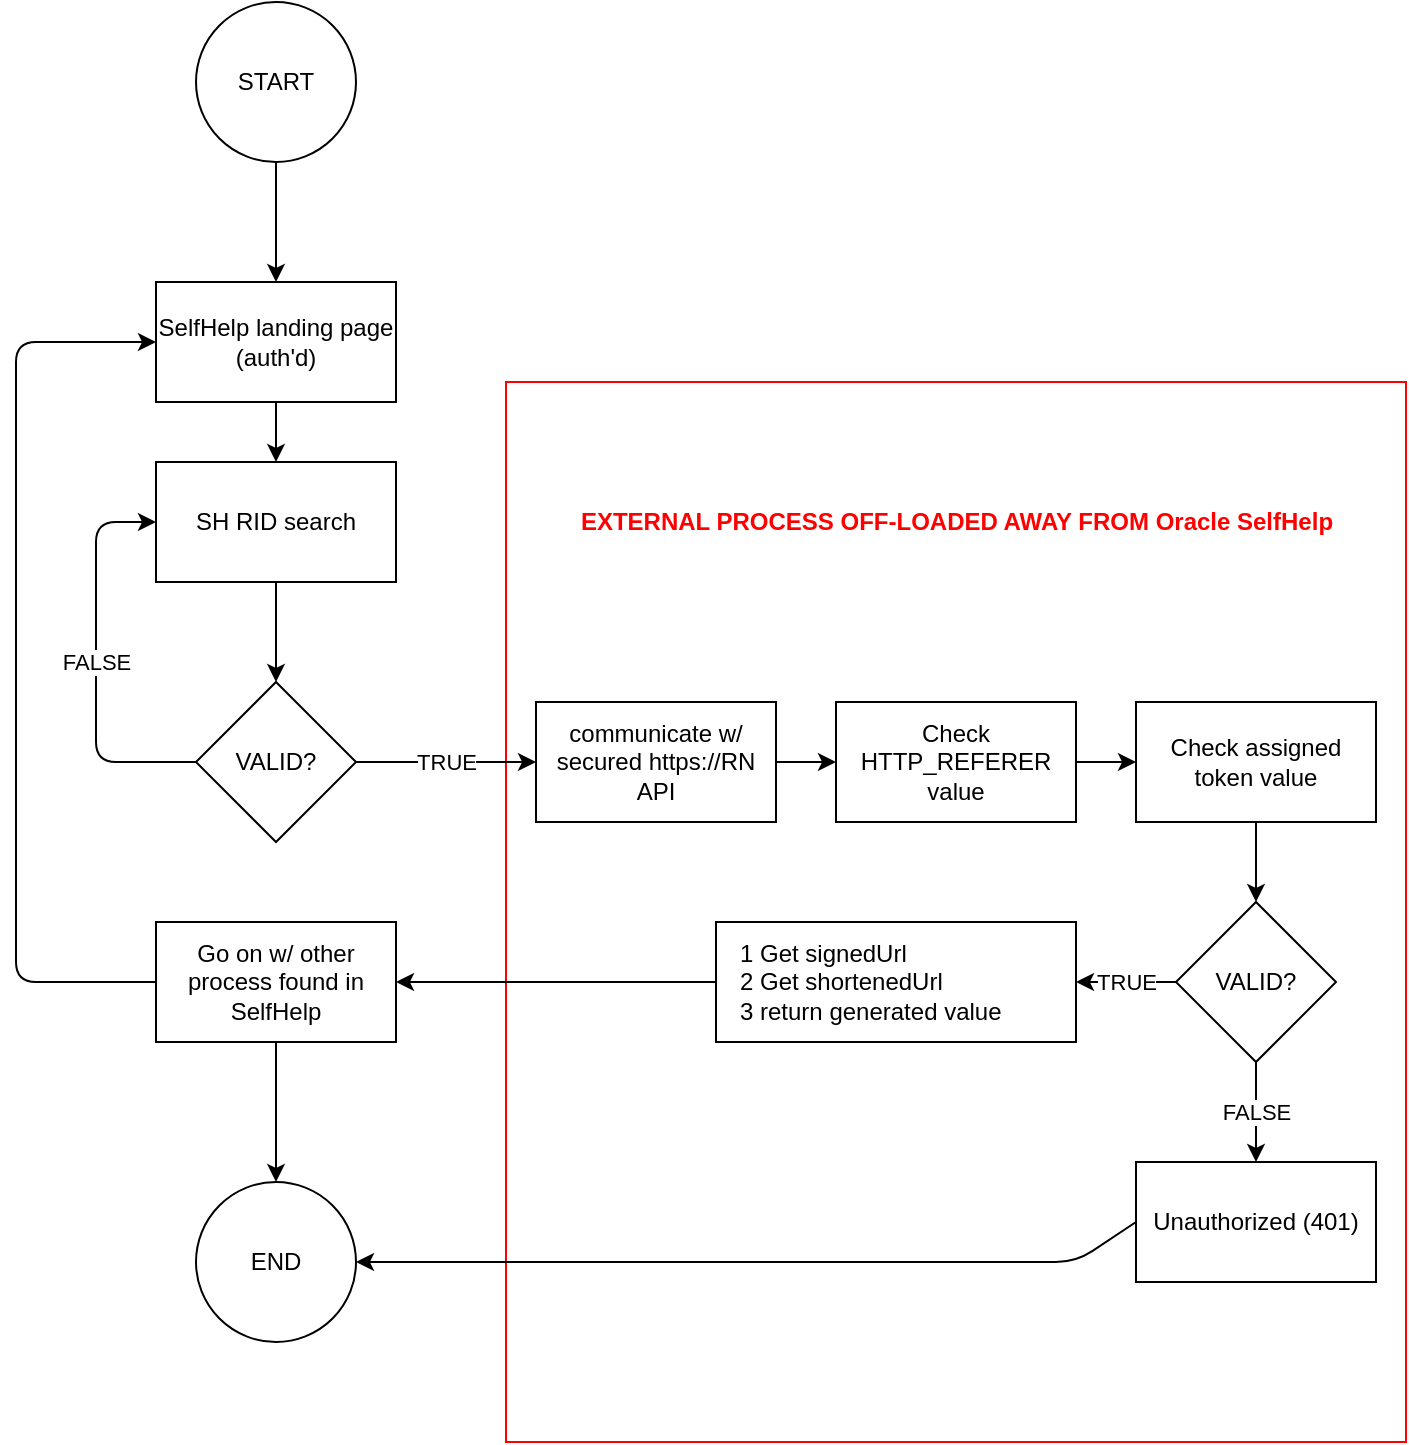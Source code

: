 <mxfile version="14.9.4" type="github">
  <diagram id="zn12SdwWPzWmjvTj38qY" name="Page-1">
    <mxGraphModel dx="1422" dy="794" grid="1" gridSize="10" guides="1" tooltips="1" connect="1" arrows="1" fold="1" page="1" pageScale="1" pageWidth="850" pageHeight="1100" math="0" shadow="0">
      <root>
        <mxCell id="0" />
        <mxCell id="1" parent="0" />
        <mxCell id="j06OaryrMfLS5VZRoNfg-32" value="" style="rounded=0;whiteSpace=wrap;html=1;align=center;verticalAlign=middle;fillColor=none;strokeColor=#FF0000;" vertex="1" parent="1">
          <mxGeometry x="355" y="500" width="450" height="530" as="geometry" />
        </mxCell>
        <mxCell id="j06OaryrMfLS5VZRoNfg-1" value="START" style="ellipse;whiteSpace=wrap;html=1;aspect=fixed;" vertex="1" parent="1">
          <mxGeometry x="200" y="310" width="80" height="80" as="geometry" />
        </mxCell>
        <mxCell id="j06OaryrMfLS5VZRoNfg-2" value="SelfHelp landing page (auth&#39;d)" style="rounded=0;whiteSpace=wrap;html=1;" vertex="1" parent="1">
          <mxGeometry x="180" y="450" width="120" height="60" as="geometry" />
        </mxCell>
        <mxCell id="j06OaryrMfLS5VZRoNfg-3" value="SH RID search" style="rounded=0;whiteSpace=wrap;html=1;" vertex="1" parent="1">
          <mxGeometry x="180" y="540" width="120" height="60" as="geometry" />
        </mxCell>
        <mxCell id="j06OaryrMfLS5VZRoNfg-5" value="VALID?" style="rhombus;whiteSpace=wrap;html=1;" vertex="1" parent="1">
          <mxGeometry x="200" y="650" width="80" height="80" as="geometry" />
        </mxCell>
        <mxCell id="j06OaryrMfLS5VZRoNfg-7" value="" style="endArrow=classic;html=1;exitX=0.5;exitY=1;exitDx=0;exitDy=0;entryX=0.5;entryY=0;entryDx=0;entryDy=0;" edge="1" parent="1" source="j06OaryrMfLS5VZRoNfg-1" target="j06OaryrMfLS5VZRoNfg-2">
          <mxGeometry width="50" height="50" relative="1" as="geometry">
            <mxPoint x="420" y="390" as="sourcePoint" />
            <mxPoint x="470" y="340" as="targetPoint" />
          </mxGeometry>
        </mxCell>
        <mxCell id="j06OaryrMfLS5VZRoNfg-8" value="" style="endArrow=classic;html=1;exitX=0.5;exitY=1;exitDx=0;exitDy=0;entryX=0.5;entryY=0;entryDx=0;entryDy=0;" edge="1" parent="1" source="j06OaryrMfLS5VZRoNfg-2" target="j06OaryrMfLS5VZRoNfg-3">
          <mxGeometry width="50" height="50" relative="1" as="geometry">
            <mxPoint x="430" y="450" as="sourcePoint" />
            <mxPoint x="480" y="400" as="targetPoint" />
          </mxGeometry>
        </mxCell>
        <mxCell id="j06OaryrMfLS5VZRoNfg-9" value="" style="endArrow=classic;html=1;exitX=0.5;exitY=1;exitDx=0;exitDy=0;entryX=0.5;entryY=0;entryDx=0;entryDy=0;" edge="1" parent="1" source="j06OaryrMfLS5VZRoNfg-3" target="j06OaryrMfLS5VZRoNfg-5">
          <mxGeometry width="50" height="50" relative="1" as="geometry">
            <mxPoint x="480" y="560" as="sourcePoint" />
            <mxPoint x="530" y="510" as="targetPoint" />
          </mxGeometry>
        </mxCell>
        <mxCell id="j06OaryrMfLS5VZRoNfg-11" value="FALSE" style="endArrow=classic;html=1;exitX=0;exitY=0.5;exitDx=0;exitDy=0;entryX=0;entryY=0.5;entryDx=0;entryDy=0;" edge="1" parent="1" source="j06OaryrMfLS5VZRoNfg-5" target="j06OaryrMfLS5VZRoNfg-3">
          <mxGeometry width="50" height="50" relative="1" as="geometry">
            <mxPoint x="60" y="670" as="sourcePoint" />
            <mxPoint x="110" y="620" as="targetPoint" />
            <Array as="points">
              <mxPoint x="150" y="690" />
              <mxPoint x="150" y="570" />
            </Array>
          </mxGeometry>
        </mxCell>
        <mxCell id="j06OaryrMfLS5VZRoNfg-13" value="TRUE" style="endArrow=classic;html=1;exitX=1;exitY=0.5;exitDx=0;exitDy=0;entryX=0;entryY=0.5;entryDx=0;entryDy=0;" edge="1" parent="1" source="j06OaryrMfLS5VZRoNfg-5" target="j06OaryrMfLS5VZRoNfg-14">
          <mxGeometry width="50" height="50" relative="1" as="geometry">
            <mxPoint x="310" y="680" as="sourcePoint" />
            <mxPoint x="340" y="690" as="targetPoint" />
          </mxGeometry>
        </mxCell>
        <mxCell id="j06OaryrMfLS5VZRoNfg-14" value="communicate w/ secured https://RN API" style="rounded=0;whiteSpace=wrap;html=1;" vertex="1" parent="1">
          <mxGeometry x="370" y="660" width="120" height="60" as="geometry" />
        </mxCell>
        <mxCell id="j06OaryrMfLS5VZRoNfg-15" value="Check HTTP_REFERER value" style="rounded=0;whiteSpace=wrap;html=1;" vertex="1" parent="1">
          <mxGeometry x="520" y="660" width="120" height="60" as="geometry" />
        </mxCell>
        <mxCell id="j06OaryrMfLS5VZRoNfg-16" value="Check assigned token value" style="rounded=0;whiteSpace=wrap;html=1;" vertex="1" parent="1">
          <mxGeometry x="670" y="660" width="120" height="60" as="geometry" />
        </mxCell>
        <mxCell id="j06OaryrMfLS5VZRoNfg-17" value="VALID?" style="rhombus;whiteSpace=wrap;html=1;" vertex="1" parent="1">
          <mxGeometry x="690" y="760" width="80" height="80" as="geometry" />
        </mxCell>
        <mxCell id="j06OaryrMfLS5VZRoNfg-18" value="" style="endArrow=classic;html=1;exitX=1;exitY=0.5;exitDx=0;exitDy=0;entryX=0;entryY=0.5;entryDx=0;entryDy=0;" edge="1" parent="1" source="j06OaryrMfLS5VZRoNfg-14" target="j06OaryrMfLS5VZRoNfg-15">
          <mxGeometry width="50" height="50" relative="1" as="geometry">
            <mxPoint x="440" y="830" as="sourcePoint" />
            <mxPoint x="490" y="780" as="targetPoint" />
          </mxGeometry>
        </mxCell>
        <mxCell id="j06OaryrMfLS5VZRoNfg-19" value="" style="endArrow=classic;html=1;exitX=1;exitY=0.5;exitDx=0;exitDy=0;entryX=0;entryY=0.5;entryDx=0;entryDy=0;" edge="1" parent="1" source="j06OaryrMfLS5VZRoNfg-15" target="j06OaryrMfLS5VZRoNfg-16">
          <mxGeometry width="50" height="50" relative="1" as="geometry">
            <mxPoint x="630" y="830" as="sourcePoint" />
            <mxPoint x="680" y="780" as="targetPoint" />
          </mxGeometry>
        </mxCell>
        <mxCell id="j06OaryrMfLS5VZRoNfg-20" value="" style="endArrow=classic;html=1;exitX=0.5;exitY=1;exitDx=0;exitDy=0;entryX=0.5;entryY=0;entryDx=0;entryDy=0;" edge="1" parent="1" source="j06OaryrMfLS5VZRoNfg-16" target="j06OaryrMfLS5VZRoNfg-17">
          <mxGeometry width="50" height="50" relative="1" as="geometry">
            <mxPoint x="520" y="890" as="sourcePoint" />
            <mxPoint x="570" y="840" as="targetPoint" />
          </mxGeometry>
        </mxCell>
        <mxCell id="j06OaryrMfLS5VZRoNfg-21" value="1 Get signedUrl&lt;br&gt;2 Get shortenedUrl&lt;br&gt;3 return generated value" style="rounded=0;whiteSpace=wrap;html=1;align=left;verticalAlign=middle;spacingLeft=10;" vertex="1" parent="1">
          <mxGeometry x="460" y="770" width="180" height="60" as="geometry" />
        </mxCell>
        <mxCell id="j06OaryrMfLS5VZRoNfg-23" value="Unauthorized (401)" style="rounded=0;whiteSpace=wrap;html=1;" vertex="1" parent="1">
          <mxGeometry x="670" y="890" width="120" height="60" as="geometry" />
        </mxCell>
        <mxCell id="j06OaryrMfLS5VZRoNfg-24" value="TRUE" style="endArrow=classic;html=1;exitX=0;exitY=0.5;exitDx=0;exitDy=0;entryX=1;entryY=0.5;entryDx=0;entryDy=0;" edge="1" parent="1" source="j06OaryrMfLS5VZRoNfg-17" target="j06OaryrMfLS5VZRoNfg-21">
          <mxGeometry width="50" height="50" relative="1" as="geometry">
            <mxPoint x="520" y="910" as="sourcePoint" />
            <mxPoint x="570" y="860" as="targetPoint" />
          </mxGeometry>
        </mxCell>
        <mxCell id="j06OaryrMfLS5VZRoNfg-25" value="" style="endArrow=classic;html=1;exitX=0;exitY=0.5;exitDx=0;exitDy=0;entryX=1;entryY=0.5;entryDx=0;entryDy=0;" edge="1" parent="1" source="j06OaryrMfLS5VZRoNfg-21" target="j06OaryrMfLS5VZRoNfg-26">
          <mxGeometry width="50" height="50" relative="1" as="geometry">
            <mxPoint x="250" y="780" as="sourcePoint" />
            <mxPoint x="360" y="800" as="targetPoint" />
          </mxGeometry>
        </mxCell>
        <mxCell id="j06OaryrMfLS5VZRoNfg-26" value="Go on w/ other process found in SelfHelp" style="rounded=0;whiteSpace=wrap;html=1;align=center;verticalAlign=middle;" vertex="1" parent="1">
          <mxGeometry x="180" y="770" width="120" height="60" as="geometry" />
        </mxCell>
        <mxCell id="j06OaryrMfLS5VZRoNfg-27" value="" style="endArrow=classic;html=1;exitX=0.5;exitY=1;exitDx=0;exitDy=0;entryX=0.5;entryY=0;entryDx=0;entryDy=0;" edge="1" parent="1" source="j06OaryrMfLS5VZRoNfg-26" target="j06OaryrMfLS5VZRoNfg-28">
          <mxGeometry width="50" height="50" relative="1" as="geometry">
            <mxPoint x="180" y="900" as="sourcePoint" />
            <mxPoint x="240" y="880" as="targetPoint" />
          </mxGeometry>
        </mxCell>
        <mxCell id="j06OaryrMfLS5VZRoNfg-28" value="END" style="ellipse;whiteSpace=wrap;html=1;aspect=fixed;align=center;verticalAlign=middle;" vertex="1" parent="1">
          <mxGeometry x="200" y="900" width="80" height="80" as="geometry" />
        </mxCell>
        <mxCell id="j06OaryrMfLS5VZRoNfg-29" value="" style="endArrow=classic;html=1;exitX=0;exitY=0.5;exitDx=0;exitDy=0;entryX=1;entryY=0.5;entryDx=0;entryDy=0;" edge="1" parent="1" source="j06OaryrMfLS5VZRoNfg-23" target="j06OaryrMfLS5VZRoNfg-28">
          <mxGeometry width="50" height="50" relative="1" as="geometry">
            <mxPoint x="530" y="960" as="sourcePoint" />
            <mxPoint x="580" y="910" as="targetPoint" />
            <Array as="points">
              <mxPoint x="640" y="940" />
            </Array>
          </mxGeometry>
        </mxCell>
        <mxCell id="j06OaryrMfLS5VZRoNfg-30" value="FALSE" style="endArrow=classic;html=1;exitX=0.5;exitY=1;exitDx=0;exitDy=0;entryX=0.5;entryY=0;entryDx=0;entryDy=0;" edge="1" parent="1" source="j06OaryrMfLS5VZRoNfg-17" target="j06OaryrMfLS5VZRoNfg-23">
          <mxGeometry width="50" height="50" relative="1" as="geometry">
            <mxPoint x="620" y="910" as="sourcePoint" />
            <mxPoint x="700" y="860" as="targetPoint" />
          </mxGeometry>
        </mxCell>
        <mxCell id="j06OaryrMfLS5VZRoNfg-31" value="" style="endArrow=classic;html=1;exitX=0;exitY=0.5;exitDx=0;exitDy=0;entryX=0;entryY=0.5;entryDx=0;entryDy=0;" edge="1" parent="1" source="j06OaryrMfLS5VZRoNfg-26" target="j06OaryrMfLS5VZRoNfg-2">
          <mxGeometry width="50" height="50" relative="1" as="geometry">
            <mxPoint x="90" y="820" as="sourcePoint" />
            <mxPoint x="140" y="770" as="targetPoint" />
            <Array as="points">
              <mxPoint x="110" y="800" />
              <mxPoint x="110" y="480" />
            </Array>
          </mxGeometry>
        </mxCell>
        <mxCell id="j06OaryrMfLS5VZRoNfg-33" value="&lt;font color=&quot;#ff0000&quot;&gt;EXTERNAL PROCESS OFF-LOADED AWAY FROM Oracle SelfHelp&lt;/font&gt;" style="text;html=1;strokeColor=none;fillColor=none;align=center;verticalAlign=middle;whiteSpace=wrap;rounded=0;fontStyle=1" vertex="1" parent="1">
          <mxGeometry x="382.5" y="535" width="395" height="70" as="geometry" />
        </mxCell>
      </root>
    </mxGraphModel>
  </diagram>
</mxfile>
